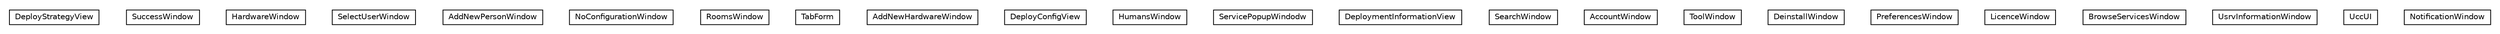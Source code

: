 #!/usr/local/bin/dot
#
# Class diagram 
# Generated by UMLGraph version R5_6-24-gf6e263 (http://www.umlgraph.org/)
#

digraph G {
	edge [fontname="Helvetica",fontsize=10,labelfontname="Helvetica",labelfontsize=10];
	node [fontname="Helvetica",fontsize=10,shape=plaintext];
	nodesep=0.25;
	ranksep=0.5;
	// org.universAAL.ucc.windows.DeployStrategyView
	c1487267 [label=<<table title="org.universAAL.ucc.windows.DeployStrategyView" border="0" cellborder="1" cellspacing="0" cellpadding="2" port="p" href="./DeployStrategyView.html">
		<tr><td><table border="0" cellspacing="0" cellpadding="1">
<tr><td align="center" balign="center"> DeployStrategyView </td></tr>
		</table></td></tr>
		</table>>, URL="./DeployStrategyView.html", fontname="Helvetica", fontcolor="black", fontsize=10.0];
	// org.universAAL.ucc.windows.SuccessWindow
	c1487268 [label=<<table title="org.universAAL.ucc.windows.SuccessWindow" border="0" cellborder="1" cellspacing="0" cellpadding="2" port="p" href="./SuccessWindow.html">
		<tr><td><table border="0" cellspacing="0" cellpadding="1">
<tr><td align="center" balign="center"> SuccessWindow </td></tr>
		</table></td></tr>
		</table>>, URL="./SuccessWindow.html", fontname="Helvetica", fontcolor="black", fontsize=10.0];
	// org.universAAL.ucc.windows.HardwareWindow
	c1487269 [label=<<table title="org.universAAL.ucc.windows.HardwareWindow" border="0" cellborder="1" cellspacing="0" cellpadding="2" port="p" href="./HardwareWindow.html">
		<tr><td><table border="0" cellspacing="0" cellpadding="1">
<tr><td align="center" balign="center"> HardwareWindow </td></tr>
		</table></td></tr>
		</table>>, URL="./HardwareWindow.html", fontname="Helvetica", fontcolor="black", fontsize=10.0];
	// org.universAAL.ucc.windows.SelectUserWindow
	c1487270 [label=<<table title="org.universAAL.ucc.windows.SelectUserWindow" border="0" cellborder="1" cellspacing="0" cellpadding="2" port="p" href="./SelectUserWindow.html">
		<tr><td><table border="0" cellspacing="0" cellpadding="1">
<tr><td align="center" balign="center"> SelectUserWindow </td></tr>
		</table></td></tr>
		</table>>, URL="./SelectUserWindow.html", fontname="Helvetica", fontcolor="black", fontsize=10.0];
	// org.universAAL.ucc.windows.AddNewPersonWindow
	c1487271 [label=<<table title="org.universAAL.ucc.windows.AddNewPersonWindow" border="0" cellborder="1" cellspacing="0" cellpadding="2" port="p" href="./AddNewPersonWindow.html">
		<tr><td><table border="0" cellspacing="0" cellpadding="1">
<tr><td align="center" balign="center"> AddNewPersonWindow </td></tr>
		</table></td></tr>
		</table>>, URL="./AddNewPersonWindow.html", fontname="Helvetica", fontcolor="black", fontsize=10.0];
	// org.universAAL.ucc.windows.NoConfigurationWindow
	c1487272 [label=<<table title="org.universAAL.ucc.windows.NoConfigurationWindow" border="0" cellborder="1" cellspacing="0" cellpadding="2" port="p" href="./NoConfigurationWindow.html">
		<tr><td><table border="0" cellspacing="0" cellpadding="1">
<tr><td align="center" balign="center"> NoConfigurationWindow </td></tr>
		</table></td></tr>
		</table>>, URL="./NoConfigurationWindow.html", fontname="Helvetica", fontcolor="black", fontsize=10.0];
	// org.universAAL.ucc.windows.RoomsWindow
	c1487273 [label=<<table title="org.universAAL.ucc.windows.RoomsWindow" border="0" cellborder="1" cellspacing="0" cellpadding="2" port="p" href="./RoomsWindow.html">
		<tr><td><table border="0" cellspacing="0" cellpadding="1">
<tr><td align="center" balign="center"> RoomsWindow </td></tr>
		</table></td></tr>
		</table>>, URL="./RoomsWindow.html", fontname="Helvetica", fontcolor="black", fontsize=10.0];
	// org.universAAL.ucc.windows.TabForm
	c1487274 [label=<<table title="org.universAAL.ucc.windows.TabForm" border="0" cellborder="1" cellspacing="0" cellpadding="2" port="p" href="./TabForm.html">
		<tr><td><table border="0" cellspacing="0" cellpadding="1">
<tr><td align="center" balign="center"> TabForm </td></tr>
		</table></td></tr>
		</table>>, URL="./TabForm.html", fontname="Helvetica", fontcolor="black", fontsize=10.0];
	// org.universAAL.ucc.windows.AddNewHardwareWindow
	c1487275 [label=<<table title="org.universAAL.ucc.windows.AddNewHardwareWindow" border="0" cellborder="1" cellspacing="0" cellpadding="2" port="p" href="./AddNewHardwareWindow.html">
		<tr><td><table border="0" cellspacing="0" cellpadding="1">
<tr><td align="center" balign="center"> AddNewHardwareWindow </td></tr>
		</table></td></tr>
		</table>>, URL="./AddNewHardwareWindow.html", fontname="Helvetica", fontcolor="black", fontsize=10.0];
	// org.universAAL.ucc.windows.DeployConfigView
	c1487276 [label=<<table title="org.universAAL.ucc.windows.DeployConfigView" border="0" cellborder="1" cellspacing="0" cellpadding="2" port="p" href="./DeployConfigView.html">
		<tr><td><table border="0" cellspacing="0" cellpadding="1">
<tr><td align="center" balign="center"> DeployConfigView </td></tr>
		</table></td></tr>
		</table>>, URL="./DeployConfigView.html", fontname="Helvetica", fontcolor="black", fontsize=10.0];
	// org.universAAL.ucc.windows.HumansWindow
	c1487277 [label=<<table title="org.universAAL.ucc.windows.HumansWindow" border="0" cellborder="1" cellspacing="0" cellpadding="2" port="p" href="./HumansWindow.html">
		<tr><td><table border="0" cellspacing="0" cellpadding="1">
<tr><td align="center" balign="center"> HumansWindow </td></tr>
		</table></td></tr>
		</table>>, URL="./HumansWindow.html", fontname="Helvetica", fontcolor="black", fontsize=10.0];
	// org.universAAL.ucc.windows.ServicePopupWindodw
	c1487278 [label=<<table title="org.universAAL.ucc.windows.ServicePopupWindodw" border="0" cellborder="1" cellspacing="0" cellpadding="2" port="p" href="./ServicePopupWindodw.html">
		<tr><td><table border="0" cellspacing="0" cellpadding="1">
<tr><td align="center" balign="center"> ServicePopupWindodw </td></tr>
		</table></td></tr>
		</table>>, URL="./ServicePopupWindodw.html", fontname="Helvetica", fontcolor="black", fontsize=10.0];
	// org.universAAL.ucc.windows.DeploymentInformationView
	c1487279 [label=<<table title="org.universAAL.ucc.windows.DeploymentInformationView" border="0" cellborder="1" cellspacing="0" cellpadding="2" port="p" href="./DeploymentInformationView.html">
		<tr><td><table border="0" cellspacing="0" cellpadding="1">
<tr><td align="center" balign="center"> DeploymentInformationView </td></tr>
		</table></td></tr>
		</table>>, URL="./DeploymentInformationView.html", fontname="Helvetica", fontcolor="black", fontsize=10.0];
	// org.universAAL.ucc.windows.SearchWindow
	c1487280 [label=<<table title="org.universAAL.ucc.windows.SearchWindow" border="0" cellborder="1" cellspacing="0" cellpadding="2" port="p" href="./SearchWindow.html">
		<tr><td><table border="0" cellspacing="0" cellpadding="1">
<tr><td align="center" balign="center"> SearchWindow </td></tr>
		</table></td></tr>
		</table>>, URL="./SearchWindow.html", fontname="Helvetica", fontcolor="black", fontsize=10.0];
	// org.universAAL.ucc.windows.AccountWindow
	c1487281 [label=<<table title="org.universAAL.ucc.windows.AccountWindow" border="0" cellborder="1" cellspacing="0" cellpadding="2" port="p" href="./AccountWindow.html">
		<tr><td><table border="0" cellspacing="0" cellpadding="1">
<tr><td align="center" balign="center"> AccountWindow </td></tr>
		</table></td></tr>
		</table>>, URL="./AccountWindow.html", fontname="Helvetica", fontcolor="black", fontsize=10.0];
	// org.universAAL.ucc.windows.ToolWindow
	c1487282 [label=<<table title="org.universAAL.ucc.windows.ToolWindow" border="0" cellborder="1" cellspacing="0" cellpadding="2" port="p" href="./ToolWindow.html">
		<tr><td><table border="0" cellspacing="0" cellpadding="1">
<tr><td align="center" balign="center"> ToolWindow </td></tr>
		</table></td></tr>
		</table>>, URL="./ToolWindow.html", fontname="Helvetica", fontcolor="black", fontsize=10.0];
	// org.universAAL.ucc.windows.DeinstallWindow
	c1487283 [label=<<table title="org.universAAL.ucc.windows.DeinstallWindow" border="0" cellborder="1" cellspacing="0" cellpadding="2" port="p" href="./DeinstallWindow.html">
		<tr><td><table border="0" cellspacing="0" cellpadding="1">
<tr><td align="center" balign="center"> DeinstallWindow </td></tr>
		</table></td></tr>
		</table>>, URL="./DeinstallWindow.html", fontname="Helvetica", fontcolor="black", fontsize=10.0];
	// org.universAAL.ucc.windows.PreferencesWindow
	c1487284 [label=<<table title="org.universAAL.ucc.windows.PreferencesWindow" border="0" cellborder="1" cellspacing="0" cellpadding="2" port="p" href="./PreferencesWindow.html">
		<tr><td><table border="0" cellspacing="0" cellpadding="1">
<tr><td align="center" balign="center"> PreferencesWindow </td></tr>
		</table></td></tr>
		</table>>, URL="./PreferencesWindow.html", fontname="Helvetica", fontcolor="black", fontsize=10.0];
	// org.universAAL.ucc.windows.LicenceWindow
	c1487285 [label=<<table title="org.universAAL.ucc.windows.LicenceWindow" border="0" cellborder="1" cellspacing="0" cellpadding="2" port="p" href="./LicenceWindow.html">
		<tr><td><table border="0" cellspacing="0" cellpadding="1">
<tr><td align="center" balign="center"> LicenceWindow </td></tr>
		</table></td></tr>
		</table>>, URL="./LicenceWindow.html", fontname="Helvetica", fontcolor="black", fontsize=10.0];
	// org.universAAL.ucc.windows.BrowseServicesWindow
	c1487286 [label=<<table title="org.universAAL.ucc.windows.BrowseServicesWindow" border="0" cellborder="1" cellspacing="0" cellpadding="2" port="p" href="./BrowseServicesWindow.html">
		<tr><td><table border="0" cellspacing="0" cellpadding="1">
<tr><td align="center" balign="center"> BrowseServicesWindow </td></tr>
		</table></td></tr>
		</table>>, URL="./BrowseServicesWindow.html", fontname="Helvetica", fontcolor="black", fontsize=10.0];
	// org.universAAL.ucc.windows.UsrvInformationWindow
	c1487287 [label=<<table title="org.universAAL.ucc.windows.UsrvInformationWindow" border="0" cellborder="1" cellspacing="0" cellpadding="2" port="p" href="./UsrvInformationWindow.html">
		<tr><td><table border="0" cellspacing="0" cellpadding="1">
<tr><td align="center" balign="center"> UsrvInformationWindow </td></tr>
		</table></td></tr>
		</table>>, URL="./UsrvInformationWindow.html", fontname="Helvetica", fontcolor="black", fontsize=10.0];
	// org.universAAL.ucc.windows.UccUI
	c1487288 [label=<<table title="org.universAAL.ucc.windows.UccUI" border="0" cellborder="1" cellspacing="0" cellpadding="2" port="p" href="./UccUI.html">
		<tr><td><table border="0" cellspacing="0" cellpadding="1">
<tr><td align="center" balign="center"> UccUI </td></tr>
		</table></td></tr>
		</table>>, URL="./UccUI.html", fontname="Helvetica", fontcolor="black", fontsize=10.0];
	// org.universAAL.ucc.windows.NotificationWindow
	c1487289 [label=<<table title="org.universAAL.ucc.windows.NotificationWindow" border="0" cellborder="1" cellspacing="0" cellpadding="2" port="p" href="./NotificationWindow.html">
		<tr><td><table border="0" cellspacing="0" cellpadding="1">
<tr><td align="center" balign="center"> NotificationWindow </td></tr>
		</table></td></tr>
		</table>>, URL="./NotificationWindow.html", fontname="Helvetica", fontcolor="black", fontsize=10.0];
}

